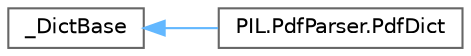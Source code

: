 digraph "Graphical Class Hierarchy"
{
 // LATEX_PDF_SIZE
  bgcolor="transparent";
  edge [fontname=Helvetica,fontsize=10,labelfontname=Helvetica,labelfontsize=10];
  node [fontname=Helvetica,fontsize=10,shape=box,height=0.2,width=0.4];
  rankdir="LR";
  Node0 [id="Node000000",label="_DictBase",height=0.2,width=0.4,color="grey40", fillcolor="white", style="filled",URL="$da/d41/class__DictBase.html",tooltip=" "];
  Node0 -> Node1 [id="edge2614_Node000000_Node000001",dir="back",color="steelblue1",style="solid",tooltip=" "];
  Node1 [id="Node000001",label="PIL.PdfParser.PdfDict",height=0.2,width=0.4,color="grey40", fillcolor="white", style="filled",URL="$d6/de4/classPIL_1_1PdfParser_1_1PdfDict.html",tooltip=" "];
}
